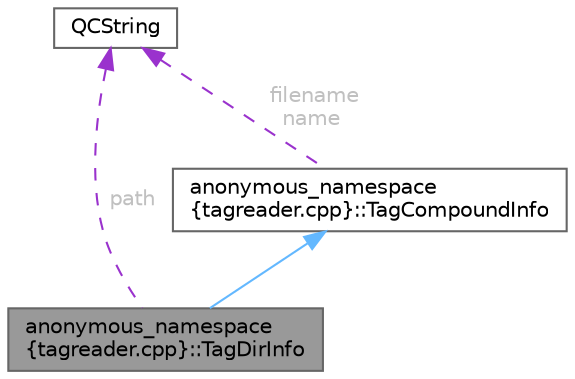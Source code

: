 digraph "anonymous_namespace{tagreader.cpp}::TagDirInfo"
{
 // INTERACTIVE_SVG=YES
 // LATEX_PDF_SIZE
  bgcolor="transparent";
  edge [fontname=Helvetica,fontsize=10,labelfontname=Helvetica,labelfontsize=10];
  node [fontname=Helvetica,fontsize=10,shape=box,height=0.2,width=0.4];
  Node1 [id="Node000001",label="anonymous_namespace\l\{tagreader.cpp\}::TagDirInfo",height=0.2,width=0.4,color="gray40", fillcolor="grey60", style="filled", fontcolor="black",tooltip="Container for directory specific info that can be read from a tagfile."];
  Node2 -> Node1 [id="edge1_Node000001_Node000002",dir="back",color="steelblue1",style="solid",tooltip=" "];
  Node2 [id="Node000002",label="anonymous_namespace\l\{tagreader.cpp\}::TagCompoundInfo",height=0.2,width=0.4,color="gray40", fillcolor="white", style="filled",URL="$d8/da1/structanonymous__namespace_02tagreader_8cpp_03_1_1_tag_compound_info.html",tooltip="Base class for all compound types."];
  Node3 -> Node2 [id="edge2_Node000002_Node000003",dir="back",color="darkorchid3",style="dashed",tooltip=" ",label=" filename\nname",fontcolor="grey" ];
  Node3 [id="Node000003",label="QCString",height=0.2,width=0.4,color="gray40", fillcolor="white", style="filled",URL="$d9/d45/class_q_c_string.html",tooltip="This is an alternative implementation of QCString."];
  Node3 -> Node1 [id="edge3_Node000001_Node000003",dir="back",color="darkorchid3",style="dashed",tooltip=" ",label=" path",fontcolor="grey" ];
}
